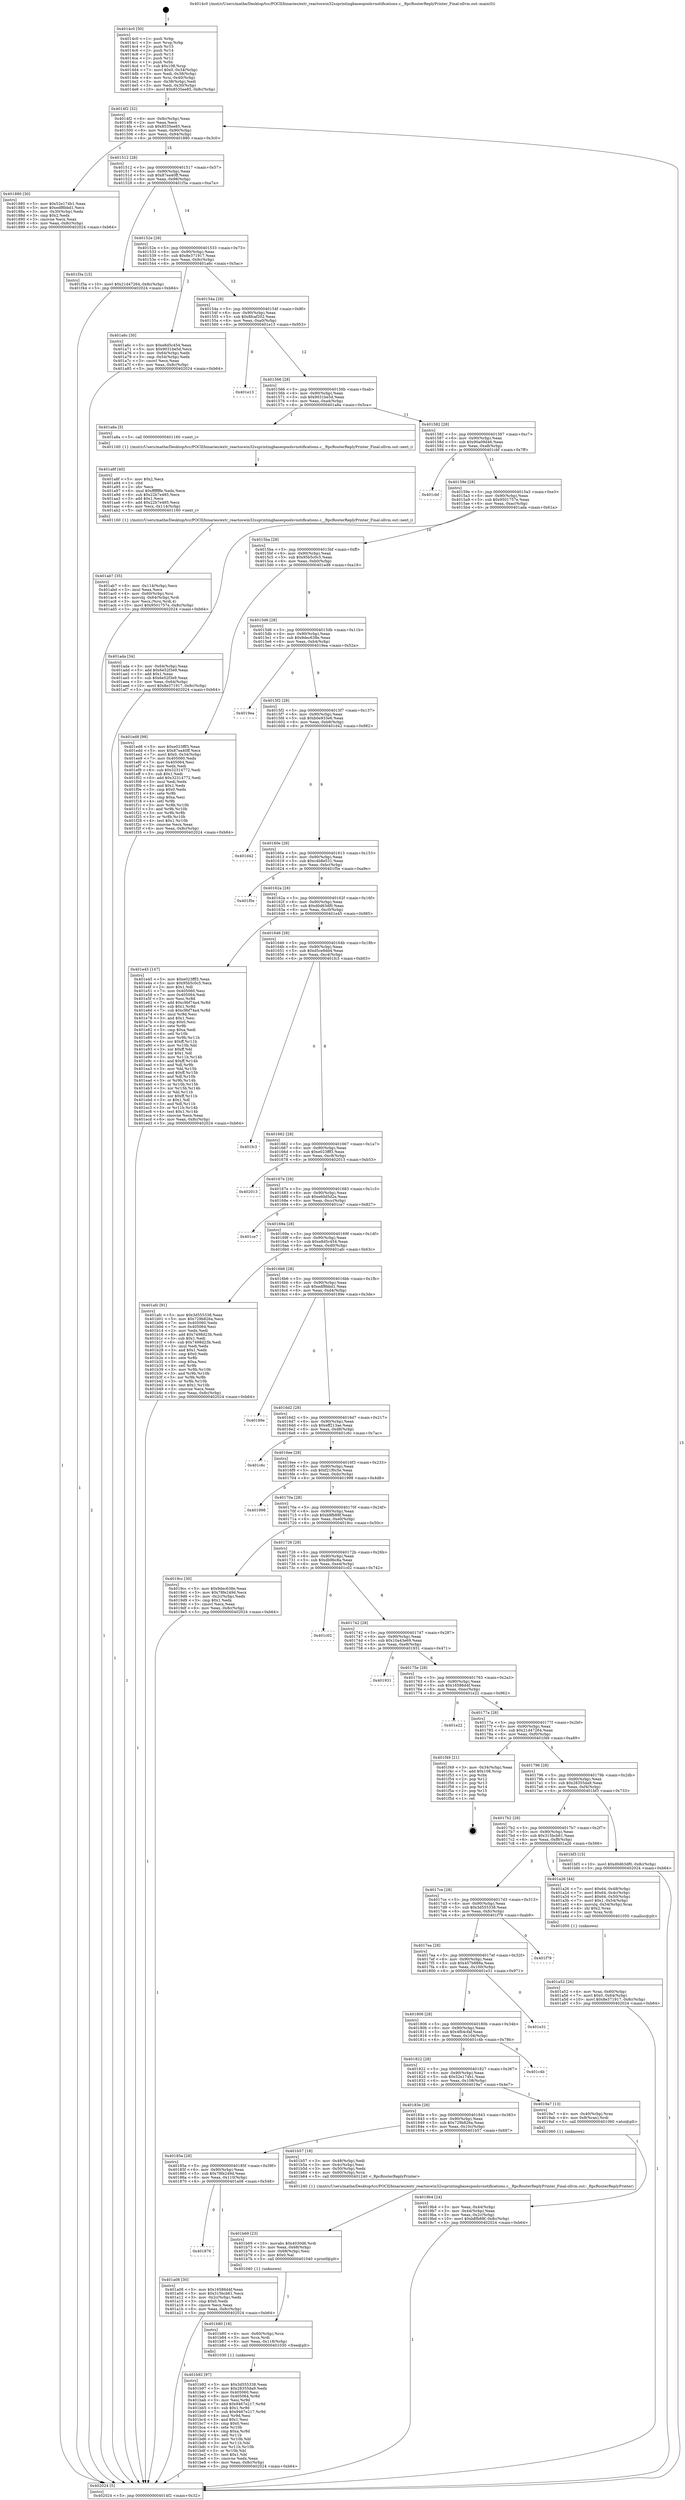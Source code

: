 digraph "0x4014c0" {
  label = "0x4014c0 (/mnt/c/Users/mathe/Desktop/tcc/POCII/binaries/extr_reactoswin32ssprintingbasespoolsvnotifications.c__RpcRouterReplyPrinter_Final-ollvm.out::main(0))"
  labelloc = "t"
  node[shape=record]

  Entry [label="",width=0.3,height=0.3,shape=circle,fillcolor=black,style=filled]
  "0x4014f2" [label="{
     0x4014f2 [32]\l
     | [instrs]\l
     &nbsp;&nbsp;0x4014f2 \<+6\>: mov -0x8c(%rbp),%eax\l
     &nbsp;&nbsp;0x4014f8 \<+2\>: mov %eax,%ecx\l
     &nbsp;&nbsp;0x4014fa \<+6\>: sub $0x8535ee85,%ecx\l
     &nbsp;&nbsp;0x401500 \<+6\>: mov %eax,-0x90(%rbp)\l
     &nbsp;&nbsp;0x401506 \<+6\>: mov %ecx,-0x94(%rbp)\l
     &nbsp;&nbsp;0x40150c \<+6\>: je 0000000000401880 \<main+0x3c0\>\l
  }"]
  "0x401880" [label="{
     0x401880 [30]\l
     | [instrs]\l
     &nbsp;&nbsp;0x401880 \<+5\>: mov $0x52e174b1,%eax\l
     &nbsp;&nbsp;0x401885 \<+5\>: mov $0xedf8bbd1,%ecx\l
     &nbsp;&nbsp;0x40188a \<+3\>: mov -0x30(%rbp),%edx\l
     &nbsp;&nbsp;0x40188d \<+3\>: cmp $0x2,%edx\l
     &nbsp;&nbsp;0x401890 \<+3\>: cmovne %ecx,%eax\l
     &nbsp;&nbsp;0x401893 \<+6\>: mov %eax,-0x8c(%rbp)\l
     &nbsp;&nbsp;0x401899 \<+5\>: jmp 0000000000402024 \<main+0xb64\>\l
  }"]
  "0x401512" [label="{
     0x401512 [28]\l
     | [instrs]\l
     &nbsp;&nbsp;0x401512 \<+5\>: jmp 0000000000401517 \<main+0x57\>\l
     &nbsp;&nbsp;0x401517 \<+6\>: mov -0x90(%rbp),%eax\l
     &nbsp;&nbsp;0x40151d \<+5\>: sub $0x87ea40ff,%eax\l
     &nbsp;&nbsp;0x401522 \<+6\>: mov %eax,-0x98(%rbp)\l
     &nbsp;&nbsp;0x401528 \<+6\>: je 0000000000401f3a \<main+0xa7a\>\l
  }"]
  "0x402024" [label="{
     0x402024 [5]\l
     | [instrs]\l
     &nbsp;&nbsp;0x402024 \<+5\>: jmp 00000000004014f2 \<main+0x32\>\l
  }"]
  "0x4014c0" [label="{
     0x4014c0 [50]\l
     | [instrs]\l
     &nbsp;&nbsp;0x4014c0 \<+1\>: push %rbp\l
     &nbsp;&nbsp;0x4014c1 \<+3\>: mov %rsp,%rbp\l
     &nbsp;&nbsp;0x4014c4 \<+2\>: push %r15\l
     &nbsp;&nbsp;0x4014c6 \<+2\>: push %r14\l
     &nbsp;&nbsp;0x4014c8 \<+2\>: push %r13\l
     &nbsp;&nbsp;0x4014ca \<+2\>: push %r12\l
     &nbsp;&nbsp;0x4014cc \<+1\>: push %rbx\l
     &nbsp;&nbsp;0x4014cd \<+7\>: sub $0x108,%rsp\l
     &nbsp;&nbsp;0x4014d4 \<+7\>: movl $0x0,-0x34(%rbp)\l
     &nbsp;&nbsp;0x4014db \<+3\>: mov %edi,-0x38(%rbp)\l
     &nbsp;&nbsp;0x4014de \<+4\>: mov %rsi,-0x40(%rbp)\l
     &nbsp;&nbsp;0x4014e2 \<+3\>: mov -0x38(%rbp),%edi\l
     &nbsp;&nbsp;0x4014e5 \<+3\>: mov %edi,-0x30(%rbp)\l
     &nbsp;&nbsp;0x4014e8 \<+10\>: movl $0x8535ee85,-0x8c(%rbp)\l
  }"]
  Exit [label="",width=0.3,height=0.3,shape=circle,fillcolor=black,style=filled,peripheries=2]
  "0x401f3a" [label="{
     0x401f3a [15]\l
     | [instrs]\l
     &nbsp;&nbsp;0x401f3a \<+10\>: movl $0x21d47264,-0x8c(%rbp)\l
     &nbsp;&nbsp;0x401f44 \<+5\>: jmp 0000000000402024 \<main+0xb64\>\l
  }"]
  "0x40152e" [label="{
     0x40152e [28]\l
     | [instrs]\l
     &nbsp;&nbsp;0x40152e \<+5\>: jmp 0000000000401533 \<main+0x73\>\l
     &nbsp;&nbsp;0x401533 \<+6\>: mov -0x90(%rbp),%eax\l
     &nbsp;&nbsp;0x401539 \<+5\>: sub $0x8e371917,%eax\l
     &nbsp;&nbsp;0x40153e \<+6\>: mov %eax,-0x9c(%rbp)\l
     &nbsp;&nbsp;0x401544 \<+6\>: je 0000000000401a6c \<main+0x5ac\>\l
  }"]
  "0x401b92" [label="{
     0x401b92 [97]\l
     | [instrs]\l
     &nbsp;&nbsp;0x401b92 \<+5\>: mov $0x3d555338,%eax\l
     &nbsp;&nbsp;0x401b97 \<+5\>: mov $0x28355da9,%edx\l
     &nbsp;&nbsp;0x401b9c \<+7\>: mov 0x405060,%esi\l
     &nbsp;&nbsp;0x401ba3 \<+8\>: mov 0x405064,%r8d\l
     &nbsp;&nbsp;0x401bab \<+3\>: mov %esi,%r9d\l
     &nbsp;&nbsp;0x401bae \<+7\>: add $0x9467e217,%r9d\l
     &nbsp;&nbsp;0x401bb5 \<+4\>: sub $0x1,%r9d\l
     &nbsp;&nbsp;0x401bb9 \<+7\>: sub $0x9467e217,%r9d\l
     &nbsp;&nbsp;0x401bc0 \<+4\>: imul %r9d,%esi\l
     &nbsp;&nbsp;0x401bc4 \<+3\>: and $0x1,%esi\l
     &nbsp;&nbsp;0x401bc7 \<+3\>: cmp $0x0,%esi\l
     &nbsp;&nbsp;0x401bca \<+4\>: sete %r10b\l
     &nbsp;&nbsp;0x401bce \<+4\>: cmp $0xa,%r8d\l
     &nbsp;&nbsp;0x401bd2 \<+4\>: setl %r11b\l
     &nbsp;&nbsp;0x401bd6 \<+3\>: mov %r10b,%bl\l
     &nbsp;&nbsp;0x401bd9 \<+3\>: and %r11b,%bl\l
     &nbsp;&nbsp;0x401bdc \<+3\>: xor %r11b,%r10b\l
     &nbsp;&nbsp;0x401bdf \<+3\>: or %r10b,%bl\l
     &nbsp;&nbsp;0x401be2 \<+3\>: test $0x1,%bl\l
     &nbsp;&nbsp;0x401be5 \<+3\>: cmovne %edx,%eax\l
     &nbsp;&nbsp;0x401be8 \<+6\>: mov %eax,-0x8c(%rbp)\l
     &nbsp;&nbsp;0x401bee \<+5\>: jmp 0000000000402024 \<main+0xb64\>\l
  }"]
  "0x401a6c" [label="{
     0x401a6c [30]\l
     | [instrs]\l
     &nbsp;&nbsp;0x401a6c \<+5\>: mov $0xe8d5c454,%eax\l
     &nbsp;&nbsp;0x401a71 \<+5\>: mov $0x9031be5d,%ecx\l
     &nbsp;&nbsp;0x401a76 \<+3\>: mov -0x64(%rbp),%edx\l
     &nbsp;&nbsp;0x401a79 \<+3\>: cmp -0x54(%rbp),%edx\l
     &nbsp;&nbsp;0x401a7c \<+3\>: cmovl %ecx,%eax\l
     &nbsp;&nbsp;0x401a7f \<+6\>: mov %eax,-0x8c(%rbp)\l
     &nbsp;&nbsp;0x401a85 \<+5\>: jmp 0000000000402024 \<main+0xb64\>\l
  }"]
  "0x40154a" [label="{
     0x40154a [28]\l
     | [instrs]\l
     &nbsp;&nbsp;0x40154a \<+5\>: jmp 000000000040154f \<main+0x8f\>\l
     &nbsp;&nbsp;0x40154f \<+6\>: mov -0x90(%rbp),%eax\l
     &nbsp;&nbsp;0x401555 \<+5\>: sub $0x8fcaf202,%eax\l
     &nbsp;&nbsp;0x40155a \<+6\>: mov %eax,-0xa0(%rbp)\l
     &nbsp;&nbsp;0x401560 \<+6\>: je 0000000000401e13 \<main+0x953\>\l
  }"]
  "0x401b80" [label="{
     0x401b80 [18]\l
     | [instrs]\l
     &nbsp;&nbsp;0x401b80 \<+4\>: mov -0x60(%rbp),%rcx\l
     &nbsp;&nbsp;0x401b84 \<+3\>: mov %rcx,%rdi\l
     &nbsp;&nbsp;0x401b87 \<+6\>: mov %eax,-0x118(%rbp)\l
     &nbsp;&nbsp;0x401b8d \<+5\>: call 0000000000401030 \<free@plt\>\l
     | [calls]\l
     &nbsp;&nbsp;0x401030 \{1\} (unknown)\l
  }"]
  "0x401e13" [label="{
     0x401e13\l
  }", style=dashed]
  "0x401566" [label="{
     0x401566 [28]\l
     | [instrs]\l
     &nbsp;&nbsp;0x401566 \<+5\>: jmp 000000000040156b \<main+0xab\>\l
     &nbsp;&nbsp;0x40156b \<+6\>: mov -0x90(%rbp),%eax\l
     &nbsp;&nbsp;0x401571 \<+5\>: sub $0x9031be5d,%eax\l
     &nbsp;&nbsp;0x401576 \<+6\>: mov %eax,-0xa4(%rbp)\l
     &nbsp;&nbsp;0x40157c \<+6\>: je 0000000000401a8a \<main+0x5ca\>\l
  }"]
  "0x401b69" [label="{
     0x401b69 [23]\l
     | [instrs]\l
     &nbsp;&nbsp;0x401b69 \<+10\>: movabs $0x4030d6,%rdi\l
     &nbsp;&nbsp;0x401b73 \<+3\>: mov %eax,-0x68(%rbp)\l
     &nbsp;&nbsp;0x401b76 \<+3\>: mov -0x68(%rbp),%esi\l
     &nbsp;&nbsp;0x401b79 \<+2\>: mov $0x0,%al\l
     &nbsp;&nbsp;0x401b7b \<+5\>: call 0000000000401040 \<printf@plt\>\l
     | [calls]\l
     &nbsp;&nbsp;0x401040 \{1\} (unknown)\l
  }"]
  "0x401a8a" [label="{
     0x401a8a [5]\l
     | [instrs]\l
     &nbsp;&nbsp;0x401a8a \<+5\>: call 0000000000401160 \<next_i\>\l
     | [calls]\l
     &nbsp;&nbsp;0x401160 \{1\} (/mnt/c/Users/mathe/Desktop/tcc/POCII/binaries/extr_reactoswin32ssprintingbasespoolsvnotifications.c__RpcRouterReplyPrinter_Final-ollvm.out::next_i)\l
  }"]
  "0x401582" [label="{
     0x401582 [28]\l
     | [instrs]\l
     &nbsp;&nbsp;0x401582 \<+5\>: jmp 0000000000401587 \<main+0xc7\>\l
     &nbsp;&nbsp;0x401587 \<+6\>: mov -0x90(%rbp),%eax\l
     &nbsp;&nbsp;0x40158d \<+5\>: sub $0x90a09d46,%eax\l
     &nbsp;&nbsp;0x401592 \<+6\>: mov %eax,-0xa8(%rbp)\l
     &nbsp;&nbsp;0x401598 \<+6\>: je 0000000000401cbf \<main+0x7ff\>\l
  }"]
  "0x401ab7" [label="{
     0x401ab7 [35]\l
     | [instrs]\l
     &nbsp;&nbsp;0x401ab7 \<+6\>: mov -0x114(%rbp),%ecx\l
     &nbsp;&nbsp;0x401abd \<+3\>: imul %eax,%ecx\l
     &nbsp;&nbsp;0x401ac0 \<+4\>: mov -0x60(%rbp),%rsi\l
     &nbsp;&nbsp;0x401ac4 \<+4\>: movslq -0x64(%rbp),%rdi\l
     &nbsp;&nbsp;0x401ac8 \<+3\>: mov %ecx,(%rsi,%rdi,4)\l
     &nbsp;&nbsp;0x401acb \<+10\>: movl $0x9501757e,-0x8c(%rbp)\l
     &nbsp;&nbsp;0x401ad5 \<+5\>: jmp 0000000000402024 \<main+0xb64\>\l
  }"]
  "0x401cbf" [label="{
     0x401cbf\l
  }", style=dashed]
  "0x40159e" [label="{
     0x40159e [28]\l
     | [instrs]\l
     &nbsp;&nbsp;0x40159e \<+5\>: jmp 00000000004015a3 \<main+0xe3\>\l
     &nbsp;&nbsp;0x4015a3 \<+6\>: mov -0x90(%rbp),%eax\l
     &nbsp;&nbsp;0x4015a9 \<+5\>: sub $0x9501757e,%eax\l
     &nbsp;&nbsp;0x4015ae \<+6\>: mov %eax,-0xac(%rbp)\l
     &nbsp;&nbsp;0x4015b4 \<+6\>: je 0000000000401ada \<main+0x61a\>\l
  }"]
  "0x401a8f" [label="{
     0x401a8f [40]\l
     | [instrs]\l
     &nbsp;&nbsp;0x401a8f \<+5\>: mov $0x2,%ecx\l
     &nbsp;&nbsp;0x401a94 \<+1\>: cltd\l
     &nbsp;&nbsp;0x401a95 \<+2\>: idiv %ecx\l
     &nbsp;&nbsp;0x401a97 \<+6\>: imul $0xfffffffe,%edx,%ecx\l
     &nbsp;&nbsp;0x401a9d \<+6\>: sub $0x22b7e485,%ecx\l
     &nbsp;&nbsp;0x401aa3 \<+3\>: add $0x1,%ecx\l
     &nbsp;&nbsp;0x401aa6 \<+6\>: add $0x22b7e485,%ecx\l
     &nbsp;&nbsp;0x401aac \<+6\>: mov %ecx,-0x114(%rbp)\l
     &nbsp;&nbsp;0x401ab2 \<+5\>: call 0000000000401160 \<next_i\>\l
     | [calls]\l
     &nbsp;&nbsp;0x401160 \{1\} (/mnt/c/Users/mathe/Desktop/tcc/POCII/binaries/extr_reactoswin32ssprintingbasespoolsvnotifications.c__RpcRouterReplyPrinter_Final-ollvm.out::next_i)\l
  }"]
  "0x401ada" [label="{
     0x401ada [34]\l
     | [instrs]\l
     &nbsp;&nbsp;0x401ada \<+3\>: mov -0x64(%rbp),%eax\l
     &nbsp;&nbsp;0x401add \<+5\>: add $0x6e52f3e9,%eax\l
     &nbsp;&nbsp;0x401ae2 \<+3\>: add $0x1,%eax\l
     &nbsp;&nbsp;0x401ae5 \<+5\>: sub $0x6e52f3e9,%eax\l
     &nbsp;&nbsp;0x401aea \<+3\>: mov %eax,-0x64(%rbp)\l
     &nbsp;&nbsp;0x401aed \<+10\>: movl $0x8e371917,-0x8c(%rbp)\l
     &nbsp;&nbsp;0x401af7 \<+5\>: jmp 0000000000402024 \<main+0xb64\>\l
  }"]
  "0x4015ba" [label="{
     0x4015ba [28]\l
     | [instrs]\l
     &nbsp;&nbsp;0x4015ba \<+5\>: jmp 00000000004015bf \<main+0xff\>\l
     &nbsp;&nbsp;0x4015bf \<+6\>: mov -0x90(%rbp),%eax\l
     &nbsp;&nbsp;0x4015c5 \<+5\>: sub $0x95b5c0c5,%eax\l
     &nbsp;&nbsp;0x4015ca \<+6\>: mov %eax,-0xb0(%rbp)\l
     &nbsp;&nbsp;0x4015d0 \<+6\>: je 0000000000401ed8 \<main+0xa18\>\l
  }"]
  "0x401a52" [label="{
     0x401a52 [26]\l
     | [instrs]\l
     &nbsp;&nbsp;0x401a52 \<+4\>: mov %rax,-0x60(%rbp)\l
     &nbsp;&nbsp;0x401a56 \<+7\>: movl $0x0,-0x64(%rbp)\l
     &nbsp;&nbsp;0x401a5d \<+10\>: movl $0x8e371917,-0x8c(%rbp)\l
     &nbsp;&nbsp;0x401a67 \<+5\>: jmp 0000000000402024 \<main+0xb64\>\l
  }"]
  "0x401ed8" [label="{
     0x401ed8 [98]\l
     | [instrs]\l
     &nbsp;&nbsp;0x401ed8 \<+5\>: mov $0xe023fff3,%eax\l
     &nbsp;&nbsp;0x401edd \<+5\>: mov $0x87ea40ff,%ecx\l
     &nbsp;&nbsp;0x401ee2 \<+7\>: movl $0x0,-0x34(%rbp)\l
     &nbsp;&nbsp;0x401ee9 \<+7\>: mov 0x405060,%edx\l
     &nbsp;&nbsp;0x401ef0 \<+7\>: mov 0x405064,%esi\l
     &nbsp;&nbsp;0x401ef7 \<+2\>: mov %edx,%edi\l
     &nbsp;&nbsp;0x401ef9 \<+6\>: sub $0x32314772,%edi\l
     &nbsp;&nbsp;0x401eff \<+3\>: sub $0x1,%edi\l
     &nbsp;&nbsp;0x401f02 \<+6\>: add $0x32314772,%edi\l
     &nbsp;&nbsp;0x401f08 \<+3\>: imul %edi,%edx\l
     &nbsp;&nbsp;0x401f0b \<+3\>: and $0x1,%edx\l
     &nbsp;&nbsp;0x401f0e \<+3\>: cmp $0x0,%edx\l
     &nbsp;&nbsp;0x401f11 \<+4\>: sete %r8b\l
     &nbsp;&nbsp;0x401f15 \<+3\>: cmp $0xa,%esi\l
     &nbsp;&nbsp;0x401f18 \<+4\>: setl %r9b\l
     &nbsp;&nbsp;0x401f1c \<+3\>: mov %r8b,%r10b\l
     &nbsp;&nbsp;0x401f1f \<+3\>: and %r9b,%r10b\l
     &nbsp;&nbsp;0x401f22 \<+3\>: xor %r9b,%r8b\l
     &nbsp;&nbsp;0x401f25 \<+3\>: or %r8b,%r10b\l
     &nbsp;&nbsp;0x401f28 \<+4\>: test $0x1,%r10b\l
     &nbsp;&nbsp;0x401f2c \<+3\>: cmovne %ecx,%eax\l
     &nbsp;&nbsp;0x401f2f \<+6\>: mov %eax,-0x8c(%rbp)\l
     &nbsp;&nbsp;0x401f35 \<+5\>: jmp 0000000000402024 \<main+0xb64\>\l
  }"]
  "0x4015d6" [label="{
     0x4015d6 [28]\l
     | [instrs]\l
     &nbsp;&nbsp;0x4015d6 \<+5\>: jmp 00000000004015db \<main+0x11b\>\l
     &nbsp;&nbsp;0x4015db \<+6\>: mov -0x90(%rbp),%eax\l
     &nbsp;&nbsp;0x4015e1 \<+5\>: sub $0x9dec638e,%eax\l
     &nbsp;&nbsp;0x4015e6 \<+6\>: mov %eax,-0xb4(%rbp)\l
     &nbsp;&nbsp;0x4015ec \<+6\>: je 00000000004019ea \<main+0x52a\>\l
  }"]
  "0x401876" [label="{
     0x401876\l
  }", style=dashed]
  "0x4019ea" [label="{
     0x4019ea\l
  }", style=dashed]
  "0x4015f2" [label="{
     0x4015f2 [28]\l
     | [instrs]\l
     &nbsp;&nbsp;0x4015f2 \<+5\>: jmp 00000000004015f7 \<main+0x137\>\l
     &nbsp;&nbsp;0x4015f7 \<+6\>: mov -0x90(%rbp),%eax\l
     &nbsp;&nbsp;0x4015fd \<+5\>: sub $0xb0e933e6,%eax\l
     &nbsp;&nbsp;0x401602 \<+6\>: mov %eax,-0xb8(%rbp)\l
     &nbsp;&nbsp;0x401608 \<+6\>: je 0000000000401d42 \<main+0x882\>\l
  }"]
  "0x401a08" [label="{
     0x401a08 [30]\l
     | [instrs]\l
     &nbsp;&nbsp;0x401a08 \<+5\>: mov $0x16586d4f,%eax\l
     &nbsp;&nbsp;0x401a0d \<+5\>: mov $0x315bcb61,%ecx\l
     &nbsp;&nbsp;0x401a12 \<+3\>: mov -0x2c(%rbp),%edx\l
     &nbsp;&nbsp;0x401a15 \<+3\>: cmp $0x0,%edx\l
     &nbsp;&nbsp;0x401a18 \<+3\>: cmove %ecx,%eax\l
     &nbsp;&nbsp;0x401a1b \<+6\>: mov %eax,-0x8c(%rbp)\l
     &nbsp;&nbsp;0x401a21 \<+5\>: jmp 0000000000402024 \<main+0xb64\>\l
  }"]
  "0x401d42" [label="{
     0x401d42\l
  }", style=dashed]
  "0x40160e" [label="{
     0x40160e [28]\l
     | [instrs]\l
     &nbsp;&nbsp;0x40160e \<+5\>: jmp 0000000000401613 \<main+0x153\>\l
     &nbsp;&nbsp;0x401613 \<+6\>: mov -0x90(%rbp),%eax\l
     &nbsp;&nbsp;0x401619 \<+5\>: sub $0xc4b8e531,%eax\l
     &nbsp;&nbsp;0x40161e \<+6\>: mov %eax,-0xbc(%rbp)\l
     &nbsp;&nbsp;0x401624 \<+6\>: je 0000000000401f5e \<main+0xa9e\>\l
  }"]
  "0x40185a" [label="{
     0x40185a [28]\l
     | [instrs]\l
     &nbsp;&nbsp;0x40185a \<+5\>: jmp 000000000040185f \<main+0x39f\>\l
     &nbsp;&nbsp;0x40185f \<+6\>: mov -0x90(%rbp),%eax\l
     &nbsp;&nbsp;0x401865 \<+5\>: sub $0x78fe249d,%eax\l
     &nbsp;&nbsp;0x40186a \<+6\>: mov %eax,-0x110(%rbp)\l
     &nbsp;&nbsp;0x401870 \<+6\>: je 0000000000401a08 \<main+0x548\>\l
  }"]
  "0x401f5e" [label="{
     0x401f5e\l
  }", style=dashed]
  "0x40162a" [label="{
     0x40162a [28]\l
     | [instrs]\l
     &nbsp;&nbsp;0x40162a \<+5\>: jmp 000000000040162f \<main+0x16f\>\l
     &nbsp;&nbsp;0x40162f \<+6\>: mov -0x90(%rbp),%eax\l
     &nbsp;&nbsp;0x401635 \<+5\>: sub $0xd0d63df0,%eax\l
     &nbsp;&nbsp;0x40163a \<+6\>: mov %eax,-0xc0(%rbp)\l
     &nbsp;&nbsp;0x401640 \<+6\>: je 0000000000401e45 \<main+0x985\>\l
  }"]
  "0x401b57" [label="{
     0x401b57 [18]\l
     | [instrs]\l
     &nbsp;&nbsp;0x401b57 \<+3\>: mov -0x48(%rbp),%edi\l
     &nbsp;&nbsp;0x401b5a \<+3\>: mov -0x4c(%rbp),%esi\l
     &nbsp;&nbsp;0x401b5d \<+3\>: mov -0x50(%rbp),%edx\l
     &nbsp;&nbsp;0x401b60 \<+4\>: mov -0x60(%rbp),%rcx\l
     &nbsp;&nbsp;0x401b64 \<+5\>: call 0000000000401240 \<_RpcRouterReplyPrinter\>\l
     | [calls]\l
     &nbsp;&nbsp;0x401240 \{1\} (/mnt/c/Users/mathe/Desktop/tcc/POCII/binaries/extr_reactoswin32ssprintingbasespoolsvnotifications.c__RpcRouterReplyPrinter_Final-ollvm.out::_RpcRouterReplyPrinter)\l
  }"]
  "0x401e45" [label="{
     0x401e45 [147]\l
     | [instrs]\l
     &nbsp;&nbsp;0x401e45 \<+5\>: mov $0xe023fff3,%eax\l
     &nbsp;&nbsp;0x401e4a \<+5\>: mov $0x95b5c0c5,%ecx\l
     &nbsp;&nbsp;0x401e4f \<+2\>: mov $0x1,%dl\l
     &nbsp;&nbsp;0x401e51 \<+7\>: mov 0x405060,%esi\l
     &nbsp;&nbsp;0x401e58 \<+7\>: mov 0x405064,%edi\l
     &nbsp;&nbsp;0x401e5f \<+3\>: mov %esi,%r8d\l
     &nbsp;&nbsp;0x401e62 \<+7\>: add $0xc9bf74a4,%r8d\l
     &nbsp;&nbsp;0x401e69 \<+4\>: sub $0x1,%r8d\l
     &nbsp;&nbsp;0x401e6d \<+7\>: sub $0xc9bf74a4,%r8d\l
     &nbsp;&nbsp;0x401e74 \<+4\>: imul %r8d,%esi\l
     &nbsp;&nbsp;0x401e78 \<+3\>: and $0x1,%esi\l
     &nbsp;&nbsp;0x401e7b \<+3\>: cmp $0x0,%esi\l
     &nbsp;&nbsp;0x401e7e \<+4\>: sete %r9b\l
     &nbsp;&nbsp;0x401e82 \<+3\>: cmp $0xa,%edi\l
     &nbsp;&nbsp;0x401e85 \<+4\>: setl %r10b\l
     &nbsp;&nbsp;0x401e89 \<+3\>: mov %r9b,%r11b\l
     &nbsp;&nbsp;0x401e8c \<+4\>: xor $0xff,%r11b\l
     &nbsp;&nbsp;0x401e90 \<+3\>: mov %r10b,%bl\l
     &nbsp;&nbsp;0x401e93 \<+3\>: xor $0xff,%bl\l
     &nbsp;&nbsp;0x401e96 \<+3\>: xor $0x1,%dl\l
     &nbsp;&nbsp;0x401e99 \<+3\>: mov %r11b,%r14b\l
     &nbsp;&nbsp;0x401e9c \<+4\>: and $0xff,%r14b\l
     &nbsp;&nbsp;0x401ea0 \<+3\>: and %dl,%r9b\l
     &nbsp;&nbsp;0x401ea3 \<+3\>: mov %bl,%r15b\l
     &nbsp;&nbsp;0x401ea6 \<+4\>: and $0xff,%r15b\l
     &nbsp;&nbsp;0x401eaa \<+3\>: and %dl,%r10b\l
     &nbsp;&nbsp;0x401ead \<+3\>: or %r9b,%r14b\l
     &nbsp;&nbsp;0x401eb0 \<+3\>: or %r10b,%r15b\l
     &nbsp;&nbsp;0x401eb3 \<+3\>: xor %r15b,%r14b\l
     &nbsp;&nbsp;0x401eb6 \<+3\>: or %bl,%r11b\l
     &nbsp;&nbsp;0x401eb9 \<+4\>: xor $0xff,%r11b\l
     &nbsp;&nbsp;0x401ebd \<+3\>: or $0x1,%dl\l
     &nbsp;&nbsp;0x401ec0 \<+3\>: and %dl,%r11b\l
     &nbsp;&nbsp;0x401ec3 \<+3\>: or %r11b,%r14b\l
     &nbsp;&nbsp;0x401ec6 \<+4\>: test $0x1,%r14b\l
     &nbsp;&nbsp;0x401eca \<+3\>: cmovne %ecx,%eax\l
     &nbsp;&nbsp;0x401ecd \<+6\>: mov %eax,-0x8c(%rbp)\l
     &nbsp;&nbsp;0x401ed3 \<+5\>: jmp 0000000000402024 \<main+0xb64\>\l
  }"]
  "0x401646" [label="{
     0x401646 [28]\l
     | [instrs]\l
     &nbsp;&nbsp;0x401646 \<+5\>: jmp 000000000040164b \<main+0x18b\>\l
     &nbsp;&nbsp;0x40164b \<+6\>: mov -0x90(%rbp),%eax\l
     &nbsp;&nbsp;0x401651 \<+5\>: sub $0xd5ce9dd4,%eax\l
     &nbsp;&nbsp;0x401656 \<+6\>: mov %eax,-0xc4(%rbp)\l
     &nbsp;&nbsp;0x40165c \<+6\>: je 0000000000401fc3 \<main+0xb03\>\l
  }"]
  "0x4019b4" [label="{
     0x4019b4 [24]\l
     | [instrs]\l
     &nbsp;&nbsp;0x4019b4 \<+3\>: mov %eax,-0x44(%rbp)\l
     &nbsp;&nbsp;0x4019b7 \<+3\>: mov -0x44(%rbp),%eax\l
     &nbsp;&nbsp;0x4019ba \<+3\>: mov %eax,-0x2c(%rbp)\l
     &nbsp;&nbsp;0x4019bd \<+10\>: movl $0xb8fb88f,-0x8c(%rbp)\l
     &nbsp;&nbsp;0x4019c7 \<+5\>: jmp 0000000000402024 \<main+0xb64\>\l
  }"]
  "0x401fc3" [label="{
     0x401fc3\l
  }", style=dashed]
  "0x401662" [label="{
     0x401662 [28]\l
     | [instrs]\l
     &nbsp;&nbsp;0x401662 \<+5\>: jmp 0000000000401667 \<main+0x1a7\>\l
     &nbsp;&nbsp;0x401667 \<+6\>: mov -0x90(%rbp),%eax\l
     &nbsp;&nbsp;0x40166d \<+5\>: sub $0xe023fff3,%eax\l
     &nbsp;&nbsp;0x401672 \<+6\>: mov %eax,-0xc8(%rbp)\l
     &nbsp;&nbsp;0x401678 \<+6\>: je 0000000000402013 \<main+0xb53\>\l
  }"]
  "0x40183e" [label="{
     0x40183e [28]\l
     | [instrs]\l
     &nbsp;&nbsp;0x40183e \<+5\>: jmp 0000000000401843 \<main+0x383\>\l
     &nbsp;&nbsp;0x401843 \<+6\>: mov -0x90(%rbp),%eax\l
     &nbsp;&nbsp;0x401849 \<+5\>: sub $0x729b826a,%eax\l
     &nbsp;&nbsp;0x40184e \<+6\>: mov %eax,-0x10c(%rbp)\l
     &nbsp;&nbsp;0x401854 \<+6\>: je 0000000000401b57 \<main+0x697\>\l
  }"]
  "0x402013" [label="{
     0x402013\l
  }", style=dashed]
  "0x40167e" [label="{
     0x40167e [28]\l
     | [instrs]\l
     &nbsp;&nbsp;0x40167e \<+5\>: jmp 0000000000401683 \<main+0x1c3\>\l
     &nbsp;&nbsp;0x401683 \<+6\>: mov -0x90(%rbp),%eax\l
     &nbsp;&nbsp;0x401689 \<+5\>: sub $0xe60d5d2e,%eax\l
     &nbsp;&nbsp;0x40168e \<+6\>: mov %eax,-0xcc(%rbp)\l
     &nbsp;&nbsp;0x401694 \<+6\>: je 0000000000401ce7 \<main+0x827\>\l
  }"]
  "0x4019a7" [label="{
     0x4019a7 [13]\l
     | [instrs]\l
     &nbsp;&nbsp;0x4019a7 \<+4\>: mov -0x40(%rbp),%rax\l
     &nbsp;&nbsp;0x4019ab \<+4\>: mov 0x8(%rax),%rdi\l
     &nbsp;&nbsp;0x4019af \<+5\>: call 0000000000401060 \<atoi@plt\>\l
     | [calls]\l
     &nbsp;&nbsp;0x401060 \{1\} (unknown)\l
  }"]
  "0x401ce7" [label="{
     0x401ce7\l
  }", style=dashed]
  "0x40169a" [label="{
     0x40169a [28]\l
     | [instrs]\l
     &nbsp;&nbsp;0x40169a \<+5\>: jmp 000000000040169f \<main+0x1df\>\l
     &nbsp;&nbsp;0x40169f \<+6\>: mov -0x90(%rbp),%eax\l
     &nbsp;&nbsp;0x4016a5 \<+5\>: sub $0xe8d5c454,%eax\l
     &nbsp;&nbsp;0x4016aa \<+6\>: mov %eax,-0xd0(%rbp)\l
     &nbsp;&nbsp;0x4016b0 \<+6\>: je 0000000000401afc \<main+0x63c\>\l
  }"]
  "0x401822" [label="{
     0x401822 [28]\l
     | [instrs]\l
     &nbsp;&nbsp;0x401822 \<+5\>: jmp 0000000000401827 \<main+0x367\>\l
     &nbsp;&nbsp;0x401827 \<+6\>: mov -0x90(%rbp),%eax\l
     &nbsp;&nbsp;0x40182d \<+5\>: sub $0x52e174b1,%eax\l
     &nbsp;&nbsp;0x401832 \<+6\>: mov %eax,-0x108(%rbp)\l
     &nbsp;&nbsp;0x401838 \<+6\>: je 00000000004019a7 \<main+0x4e7\>\l
  }"]
  "0x401afc" [label="{
     0x401afc [91]\l
     | [instrs]\l
     &nbsp;&nbsp;0x401afc \<+5\>: mov $0x3d555338,%eax\l
     &nbsp;&nbsp;0x401b01 \<+5\>: mov $0x729b826a,%ecx\l
     &nbsp;&nbsp;0x401b06 \<+7\>: mov 0x405060,%edx\l
     &nbsp;&nbsp;0x401b0d \<+7\>: mov 0x405064,%esi\l
     &nbsp;&nbsp;0x401b14 \<+2\>: mov %edx,%edi\l
     &nbsp;&nbsp;0x401b16 \<+6\>: add $0x7498d23b,%edi\l
     &nbsp;&nbsp;0x401b1c \<+3\>: sub $0x1,%edi\l
     &nbsp;&nbsp;0x401b1f \<+6\>: sub $0x7498d23b,%edi\l
     &nbsp;&nbsp;0x401b25 \<+3\>: imul %edi,%edx\l
     &nbsp;&nbsp;0x401b28 \<+3\>: and $0x1,%edx\l
     &nbsp;&nbsp;0x401b2b \<+3\>: cmp $0x0,%edx\l
     &nbsp;&nbsp;0x401b2e \<+4\>: sete %r8b\l
     &nbsp;&nbsp;0x401b32 \<+3\>: cmp $0xa,%esi\l
     &nbsp;&nbsp;0x401b35 \<+4\>: setl %r9b\l
     &nbsp;&nbsp;0x401b39 \<+3\>: mov %r8b,%r10b\l
     &nbsp;&nbsp;0x401b3c \<+3\>: and %r9b,%r10b\l
     &nbsp;&nbsp;0x401b3f \<+3\>: xor %r9b,%r8b\l
     &nbsp;&nbsp;0x401b42 \<+3\>: or %r8b,%r10b\l
     &nbsp;&nbsp;0x401b45 \<+4\>: test $0x1,%r10b\l
     &nbsp;&nbsp;0x401b49 \<+3\>: cmovne %ecx,%eax\l
     &nbsp;&nbsp;0x401b4c \<+6\>: mov %eax,-0x8c(%rbp)\l
     &nbsp;&nbsp;0x401b52 \<+5\>: jmp 0000000000402024 \<main+0xb64\>\l
  }"]
  "0x4016b6" [label="{
     0x4016b6 [28]\l
     | [instrs]\l
     &nbsp;&nbsp;0x4016b6 \<+5\>: jmp 00000000004016bb \<main+0x1fb\>\l
     &nbsp;&nbsp;0x4016bb \<+6\>: mov -0x90(%rbp),%eax\l
     &nbsp;&nbsp;0x4016c1 \<+5\>: sub $0xedf8bbd1,%eax\l
     &nbsp;&nbsp;0x4016c6 \<+6\>: mov %eax,-0xd4(%rbp)\l
     &nbsp;&nbsp;0x4016cc \<+6\>: je 000000000040189e \<main+0x3de\>\l
  }"]
  "0x401c4b" [label="{
     0x401c4b\l
  }", style=dashed]
  "0x40189e" [label="{
     0x40189e\l
  }", style=dashed]
  "0x4016d2" [label="{
     0x4016d2 [28]\l
     | [instrs]\l
     &nbsp;&nbsp;0x4016d2 \<+5\>: jmp 00000000004016d7 \<main+0x217\>\l
     &nbsp;&nbsp;0x4016d7 \<+6\>: mov -0x90(%rbp),%eax\l
     &nbsp;&nbsp;0x4016dd \<+5\>: sub $0xeff213ae,%eax\l
     &nbsp;&nbsp;0x4016e2 \<+6\>: mov %eax,-0xd8(%rbp)\l
     &nbsp;&nbsp;0x4016e8 \<+6\>: je 0000000000401c6c \<main+0x7ac\>\l
  }"]
  "0x401806" [label="{
     0x401806 [28]\l
     | [instrs]\l
     &nbsp;&nbsp;0x401806 \<+5\>: jmp 000000000040180b \<main+0x34b\>\l
     &nbsp;&nbsp;0x40180b \<+6\>: mov -0x90(%rbp),%eax\l
     &nbsp;&nbsp;0x401811 \<+5\>: sub $0x4fb4cfaf,%eax\l
     &nbsp;&nbsp;0x401816 \<+6\>: mov %eax,-0x104(%rbp)\l
     &nbsp;&nbsp;0x40181c \<+6\>: je 0000000000401c4b \<main+0x78b\>\l
  }"]
  "0x401c6c" [label="{
     0x401c6c\l
  }", style=dashed]
  "0x4016ee" [label="{
     0x4016ee [28]\l
     | [instrs]\l
     &nbsp;&nbsp;0x4016ee \<+5\>: jmp 00000000004016f3 \<main+0x233\>\l
     &nbsp;&nbsp;0x4016f3 \<+6\>: mov -0x90(%rbp),%eax\l
     &nbsp;&nbsp;0x4016f9 \<+5\>: sub $0xf21f0c5e,%eax\l
     &nbsp;&nbsp;0x4016fe \<+6\>: mov %eax,-0xdc(%rbp)\l
     &nbsp;&nbsp;0x401704 \<+6\>: je 0000000000401998 \<main+0x4d8\>\l
  }"]
  "0x401e31" [label="{
     0x401e31\l
  }", style=dashed]
  "0x401998" [label="{
     0x401998\l
  }", style=dashed]
  "0x40170a" [label="{
     0x40170a [28]\l
     | [instrs]\l
     &nbsp;&nbsp;0x40170a \<+5\>: jmp 000000000040170f \<main+0x24f\>\l
     &nbsp;&nbsp;0x40170f \<+6\>: mov -0x90(%rbp),%eax\l
     &nbsp;&nbsp;0x401715 \<+5\>: sub $0xb8fb88f,%eax\l
     &nbsp;&nbsp;0x40171a \<+6\>: mov %eax,-0xe0(%rbp)\l
     &nbsp;&nbsp;0x401720 \<+6\>: je 00000000004019cc \<main+0x50c\>\l
  }"]
  "0x4017ea" [label="{
     0x4017ea [28]\l
     | [instrs]\l
     &nbsp;&nbsp;0x4017ea \<+5\>: jmp 00000000004017ef \<main+0x32f\>\l
     &nbsp;&nbsp;0x4017ef \<+6\>: mov -0x90(%rbp),%eax\l
     &nbsp;&nbsp;0x4017f5 \<+5\>: sub $0x457b888a,%eax\l
     &nbsp;&nbsp;0x4017fa \<+6\>: mov %eax,-0x100(%rbp)\l
     &nbsp;&nbsp;0x401800 \<+6\>: je 0000000000401e31 \<main+0x971\>\l
  }"]
  "0x4019cc" [label="{
     0x4019cc [30]\l
     | [instrs]\l
     &nbsp;&nbsp;0x4019cc \<+5\>: mov $0x9dec638e,%eax\l
     &nbsp;&nbsp;0x4019d1 \<+5\>: mov $0x78fe249d,%ecx\l
     &nbsp;&nbsp;0x4019d6 \<+3\>: mov -0x2c(%rbp),%edx\l
     &nbsp;&nbsp;0x4019d9 \<+3\>: cmp $0x1,%edx\l
     &nbsp;&nbsp;0x4019dc \<+3\>: cmovl %ecx,%eax\l
     &nbsp;&nbsp;0x4019df \<+6\>: mov %eax,-0x8c(%rbp)\l
     &nbsp;&nbsp;0x4019e5 \<+5\>: jmp 0000000000402024 \<main+0xb64\>\l
  }"]
  "0x401726" [label="{
     0x401726 [28]\l
     | [instrs]\l
     &nbsp;&nbsp;0x401726 \<+5\>: jmp 000000000040172b \<main+0x26b\>\l
     &nbsp;&nbsp;0x40172b \<+6\>: mov -0x90(%rbp),%eax\l
     &nbsp;&nbsp;0x401731 \<+5\>: sub $0xdb9bc8a,%eax\l
     &nbsp;&nbsp;0x401736 \<+6\>: mov %eax,-0xe4(%rbp)\l
     &nbsp;&nbsp;0x40173c \<+6\>: je 0000000000401c02 \<main+0x742\>\l
  }"]
  "0x401f79" [label="{
     0x401f79\l
  }", style=dashed]
  "0x401c02" [label="{
     0x401c02\l
  }", style=dashed]
  "0x401742" [label="{
     0x401742 [28]\l
     | [instrs]\l
     &nbsp;&nbsp;0x401742 \<+5\>: jmp 0000000000401747 \<main+0x287\>\l
     &nbsp;&nbsp;0x401747 \<+6\>: mov -0x90(%rbp),%eax\l
     &nbsp;&nbsp;0x40174d \<+5\>: sub $0x10a43e69,%eax\l
     &nbsp;&nbsp;0x401752 \<+6\>: mov %eax,-0xe8(%rbp)\l
     &nbsp;&nbsp;0x401758 \<+6\>: je 0000000000401931 \<main+0x471\>\l
  }"]
  "0x4017ce" [label="{
     0x4017ce [28]\l
     | [instrs]\l
     &nbsp;&nbsp;0x4017ce \<+5\>: jmp 00000000004017d3 \<main+0x313\>\l
     &nbsp;&nbsp;0x4017d3 \<+6\>: mov -0x90(%rbp),%eax\l
     &nbsp;&nbsp;0x4017d9 \<+5\>: sub $0x3d555338,%eax\l
     &nbsp;&nbsp;0x4017de \<+6\>: mov %eax,-0xfc(%rbp)\l
     &nbsp;&nbsp;0x4017e4 \<+6\>: je 0000000000401f79 \<main+0xab9\>\l
  }"]
  "0x401931" [label="{
     0x401931\l
  }", style=dashed]
  "0x40175e" [label="{
     0x40175e [28]\l
     | [instrs]\l
     &nbsp;&nbsp;0x40175e \<+5\>: jmp 0000000000401763 \<main+0x2a3\>\l
     &nbsp;&nbsp;0x401763 \<+6\>: mov -0x90(%rbp),%eax\l
     &nbsp;&nbsp;0x401769 \<+5\>: sub $0x16586d4f,%eax\l
     &nbsp;&nbsp;0x40176e \<+6\>: mov %eax,-0xec(%rbp)\l
     &nbsp;&nbsp;0x401774 \<+6\>: je 0000000000401e22 \<main+0x962\>\l
  }"]
  "0x401a26" [label="{
     0x401a26 [44]\l
     | [instrs]\l
     &nbsp;&nbsp;0x401a26 \<+7\>: movl $0x64,-0x48(%rbp)\l
     &nbsp;&nbsp;0x401a2d \<+7\>: movl $0x64,-0x4c(%rbp)\l
     &nbsp;&nbsp;0x401a34 \<+7\>: movl $0x64,-0x50(%rbp)\l
     &nbsp;&nbsp;0x401a3b \<+7\>: movl $0x1,-0x54(%rbp)\l
     &nbsp;&nbsp;0x401a42 \<+4\>: movslq -0x54(%rbp),%rax\l
     &nbsp;&nbsp;0x401a46 \<+4\>: shl $0x2,%rax\l
     &nbsp;&nbsp;0x401a4a \<+3\>: mov %rax,%rdi\l
     &nbsp;&nbsp;0x401a4d \<+5\>: call 0000000000401050 \<malloc@plt\>\l
     | [calls]\l
     &nbsp;&nbsp;0x401050 \{1\} (unknown)\l
  }"]
  "0x401e22" [label="{
     0x401e22\l
  }", style=dashed]
  "0x40177a" [label="{
     0x40177a [28]\l
     | [instrs]\l
     &nbsp;&nbsp;0x40177a \<+5\>: jmp 000000000040177f \<main+0x2bf\>\l
     &nbsp;&nbsp;0x40177f \<+6\>: mov -0x90(%rbp),%eax\l
     &nbsp;&nbsp;0x401785 \<+5\>: sub $0x21d47264,%eax\l
     &nbsp;&nbsp;0x40178a \<+6\>: mov %eax,-0xf0(%rbp)\l
     &nbsp;&nbsp;0x401790 \<+6\>: je 0000000000401f49 \<main+0xa89\>\l
  }"]
  "0x4017b2" [label="{
     0x4017b2 [28]\l
     | [instrs]\l
     &nbsp;&nbsp;0x4017b2 \<+5\>: jmp 00000000004017b7 \<main+0x2f7\>\l
     &nbsp;&nbsp;0x4017b7 \<+6\>: mov -0x90(%rbp),%eax\l
     &nbsp;&nbsp;0x4017bd \<+5\>: sub $0x315bcb61,%eax\l
     &nbsp;&nbsp;0x4017c2 \<+6\>: mov %eax,-0xf8(%rbp)\l
     &nbsp;&nbsp;0x4017c8 \<+6\>: je 0000000000401a26 \<main+0x566\>\l
  }"]
  "0x401f49" [label="{
     0x401f49 [21]\l
     | [instrs]\l
     &nbsp;&nbsp;0x401f49 \<+3\>: mov -0x34(%rbp),%eax\l
     &nbsp;&nbsp;0x401f4c \<+7\>: add $0x108,%rsp\l
     &nbsp;&nbsp;0x401f53 \<+1\>: pop %rbx\l
     &nbsp;&nbsp;0x401f54 \<+2\>: pop %r12\l
     &nbsp;&nbsp;0x401f56 \<+2\>: pop %r13\l
     &nbsp;&nbsp;0x401f58 \<+2\>: pop %r14\l
     &nbsp;&nbsp;0x401f5a \<+2\>: pop %r15\l
     &nbsp;&nbsp;0x401f5c \<+1\>: pop %rbp\l
     &nbsp;&nbsp;0x401f5d \<+1\>: ret\l
  }"]
  "0x401796" [label="{
     0x401796 [28]\l
     | [instrs]\l
     &nbsp;&nbsp;0x401796 \<+5\>: jmp 000000000040179b \<main+0x2db\>\l
     &nbsp;&nbsp;0x40179b \<+6\>: mov -0x90(%rbp),%eax\l
     &nbsp;&nbsp;0x4017a1 \<+5\>: sub $0x28355da9,%eax\l
     &nbsp;&nbsp;0x4017a6 \<+6\>: mov %eax,-0xf4(%rbp)\l
     &nbsp;&nbsp;0x4017ac \<+6\>: je 0000000000401bf3 \<main+0x733\>\l
  }"]
  "0x401bf3" [label="{
     0x401bf3 [15]\l
     | [instrs]\l
     &nbsp;&nbsp;0x401bf3 \<+10\>: movl $0xd0d63df0,-0x8c(%rbp)\l
     &nbsp;&nbsp;0x401bfd \<+5\>: jmp 0000000000402024 \<main+0xb64\>\l
  }"]
  Entry -> "0x4014c0" [label=" 1"]
  "0x4014f2" -> "0x401880" [label=" 1"]
  "0x4014f2" -> "0x401512" [label=" 15"]
  "0x401880" -> "0x402024" [label=" 1"]
  "0x4014c0" -> "0x4014f2" [label=" 1"]
  "0x402024" -> "0x4014f2" [label=" 15"]
  "0x401f49" -> Exit [label=" 1"]
  "0x401512" -> "0x401f3a" [label=" 1"]
  "0x401512" -> "0x40152e" [label=" 14"]
  "0x401f3a" -> "0x402024" [label=" 1"]
  "0x40152e" -> "0x401a6c" [label=" 2"]
  "0x40152e" -> "0x40154a" [label=" 12"]
  "0x401ed8" -> "0x402024" [label=" 1"]
  "0x40154a" -> "0x401e13" [label=" 0"]
  "0x40154a" -> "0x401566" [label=" 12"]
  "0x401e45" -> "0x402024" [label=" 1"]
  "0x401566" -> "0x401a8a" [label=" 1"]
  "0x401566" -> "0x401582" [label=" 11"]
  "0x401bf3" -> "0x402024" [label=" 1"]
  "0x401582" -> "0x401cbf" [label=" 0"]
  "0x401582" -> "0x40159e" [label=" 11"]
  "0x401b92" -> "0x402024" [label=" 1"]
  "0x40159e" -> "0x401ada" [label=" 1"]
  "0x40159e" -> "0x4015ba" [label=" 10"]
  "0x401b80" -> "0x401b92" [label=" 1"]
  "0x4015ba" -> "0x401ed8" [label=" 1"]
  "0x4015ba" -> "0x4015d6" [label=" 9"]
  "0x401b69" -> "0x401b80" [label=" 1"]
  "0x4015d6" -> "0x4019ea" [label=" 0"]
  "0x4015d6" -> "0x4015f2" [label=" 9"]
  "0x401b57" -> "0x401b69" [label=" 1"]
  "0x4015f2" -> "0x401d42" [label=" 0"]
  "0x4015f2" -> "0x40160e" [label=" 9"]
  "0x401afc" -> "0x402024" [label=" 1"]
  "0x40160e" -> "0x401f5e" [label=" 0"]
  "0x40160e" -> "0x40162a" [label=" 9"]
  "0x401ab7" -> "0x402024" [label=" 1"]
  "0x40162a" -> "0x401e45" [label=" 1"]
  "0x40162a" -> "0x401646" [label=" 8"]
  "0x401a8f" -> "0x401ab7" [label=" 1"]
  "0x401646" -> "0x401fc3" [label=" 0"]
  "0x401646" -> "0x401662" [label=" 8"]
  "0x401a6c" -> "0x402024" [label=" 2"]
  "0x401662" -> "0x402013" [label=" 0"]
  "0x401662" -> "0x40167e" [label=" 8"]
  "0x401a52" -> "0x402024" [label=" 1"]
  "0x40167e" -> "0x401ce7" [label=" 0"]
  "0x40167e" -> "0x40169a" [label=" 8"]
  "0x401a26" -> "0x401a52" [label=" 1"]
  "0x40169a" -> "0x401afc" [label=" 1"]
  "0x40169a" -> "0x4016b6" [label=" 7"]
  "0x40185a" -> "0x401876" [label=" 0"]
  "0x4016b6" -> "0x40189e" [label=" 0"]
  "0x4016b6" -> "0x4016d2" [label=" 7"]
  "0x40185a" -> "0x401a08" [label=" 1"]
  "0x4016d2" -> "0x401c6c" [label=" 0"]
  "0x4016d2" -> "0x4016ee" [label=" 7"]
  "0x40183e" -> "0x40185a" [label=" 1"]
  "0x4016ee" -> "0x401998" [label=" 0"]
  "0x4016ee" -> "0x40170a" [label=" 7"]
  "0x40183e" -> "0x401b57" [label=" 1"]
  "0x40170a" -> "0x4019cc" [label=" 1"]
  "0x40170a" -> "0x401726" [label=" 6"]
  "0x4019cc" -> "0x402024" [label=" 1"]
  "0x401726" -> "0x401c02" [label=" 0"]
  "0x401726" -> "0x401742" [label=" 6"]
  "0x4019b4" -> "0x402024" [label=" 1"]
  "0x401742" -> "0x401931" [label=" 0"]
  "0x401742" -> "0x40175e" [label=" 6"]
  "0x401822" -> "0x40183e" [label=" 2"]
  "0x40175e" -> "0x401e22" [label=" 0"]
  "0x40175e" -> "0x40177a" [label=" 6"]
  "0x401822" -> "0x4019a7" [label=" 1"]
  "0x40177a" -> "0x401f49" [label=" 1"]
  "0x40177a" -> "0x401796" [label=" 5"]
  "0x401806" -> "0x401822" [label=" 3"]
  "0x401796" -> "0x401bf3" [label=" 1"]
  "0x401796" -> "0x4017b2" [label=" 4"]
  "0x401a08" -> "0x402024" [label=" 1"]
  "0x4017b2" -> "0x401a26" [label=" 1"]
  "0x4017b2" -> "0x4017ce" [label=" 3"]
  "0x4019a7" -> "0x4019b4" [label=" 1"]
  "0x4017ce" -> "0x401f79" [label=" 0"]
  "0x4017ce" -> "0x4017ea" [label=" 3"]
  "0x401a8a" -> "0x401a8f" [label=" 1"]
  "0x4017ea" -> "0x401e31" [label=" 0"]
  "0x4017ea" -> "0x401806" [label=" 3"]
  "0x401ada" -> "0x402024" [label=" 1"]
  "0x401806" -> "0x401c4b" [label=" 0"]
}
